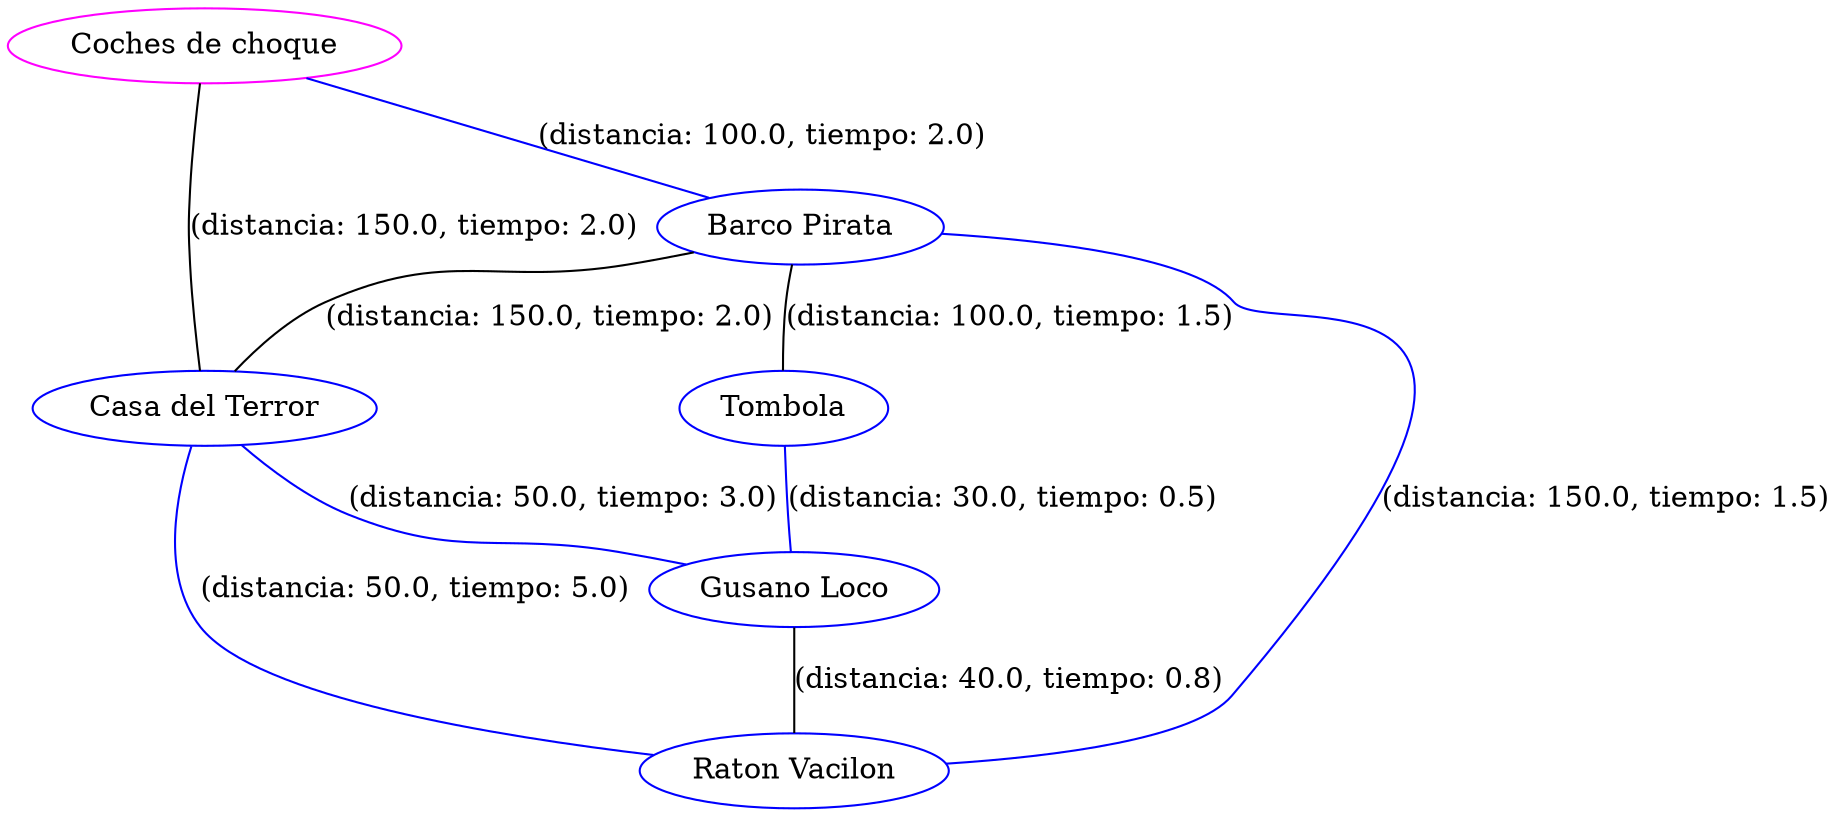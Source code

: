 strict graph G {
  1 [ color="blue" label="Barco Pirata" ];
  2 [ color="blue" label="Casa del Terror" ];
  3 [ color="blue" label="Tombola" ];
  4 [ color="blue" label="Gusano Loco" ];
  5 [ color="blue" label="Raton Vacilon" ];
  6 [ color="magenta" label="Coches de choque" ];
  1 -- 2 [ label="(distancia: 150.0, tiempo: 2.0)" ];
  1 -- 3 [ label="(distancia: 100.0, tiempo: 1.5)" ];
  1 -- 5 [ color="blue" label="(distancia: 150.0, tiempo: 1.5)" ];
  2 -- 5 [ color="blue" label="(distancia: 50.0, tiempo: 5.0)" ];
  3 -- 4 [ color="blue" label="(distancia: 30.0, tiempo: 0.5)" ];
  4 -- 5 [ label="(distancia: 40.0, tiempo: 0.8)" ];
  6 -- 2 [ label="(distancia: 150.0, tiempo: 2.0)" ];
  6 -- 1 [ color="blue" label="(distancia: 100.0, tiempo: 2.0)" ];
  2 -- 4 [ color="blue" label="(distancia: 50.0, tiempo: 3.0)" ];
}
